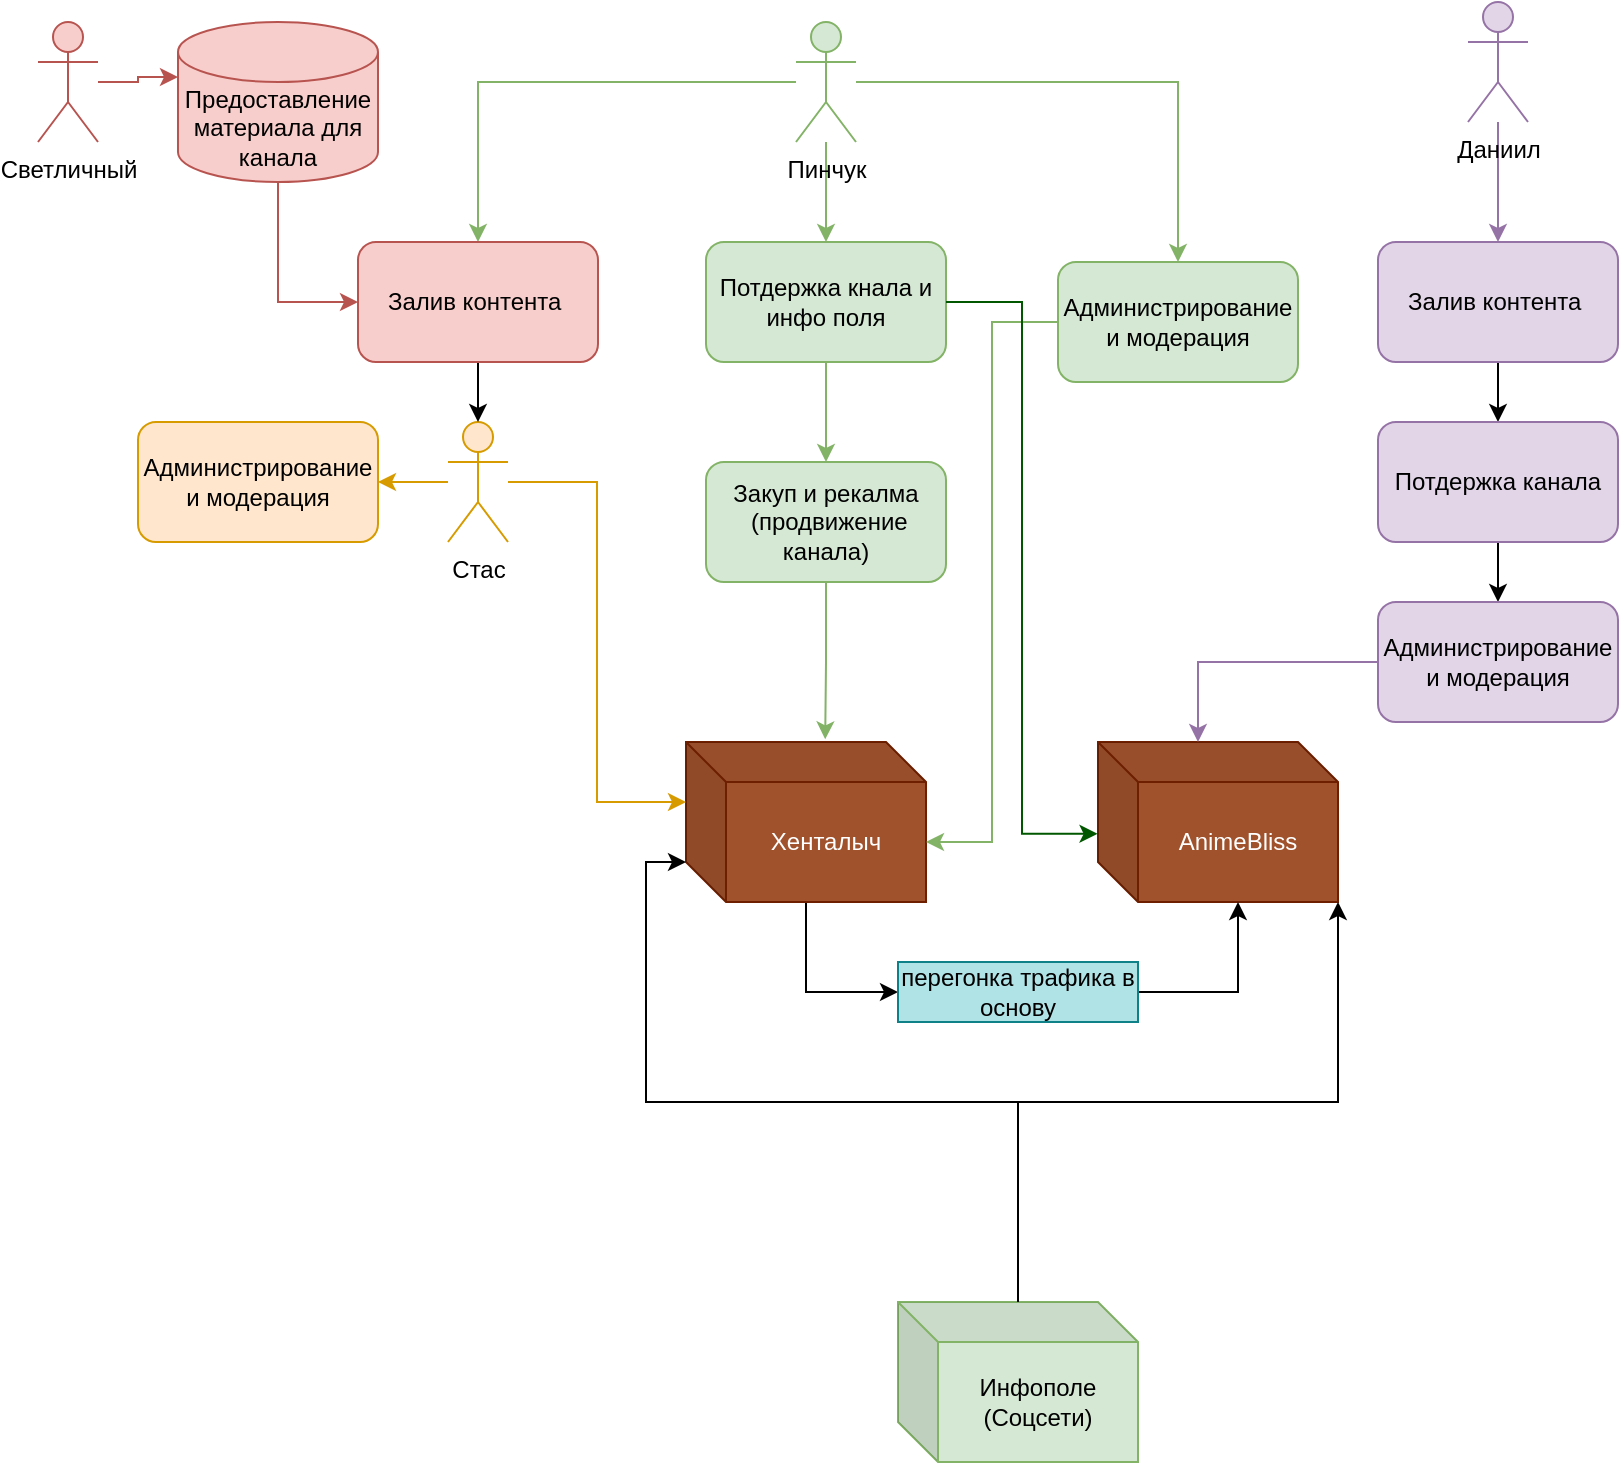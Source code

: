 <mxfile version="22.1.11" type="github">
  <diagram name="Страница — 1" id="voEt1vsImtUyQEGsYf5w">
    <mxGraphModel dx="1113" dy="594" grid="1" gridSize="10" guides="1" tooltips="1" connect="1" arrows="1" fold="1" page="1" pageScale="1" pageWidth="827" pageHeight="1169" math="0" shadow="0">
      <root>
        <mxCell id="0" />
        <mxCell id="1" parent="0" />
        <mxCell id="MgAZ0aqhwAvWHR-xZ_yk-1" value="Светличный" style="shape=umlActor;verticalLabelPosition=bottom;verticalAlign=top;html=1;outlineConnect=0;fillColor=#f8cecc;strokeColor=#b85450;" vertex="1" parent="1">
          <mxGeometry x="20" y="10" width="30" height="60" as="geometry" />
        </mxCell>
        <mxCell id="MgAZ0aqhwAvWHR-xZ_yk-26" style="edgeStyle=orthogonalEdgeStyle;rounded=0;orthogonalLoop=1;jettySize=auto;html=1;entryX=0.5;entryY=0;entryDx=0;entryDy=0;fillColor=#d5e8d4;strokeColor=#82b366;" edge="1" parent="1" source="MgAZ0aqhwAvWHR-xZ_yk-2" target="MgAZ0aqhwAvWHR-xZ_yk-15">
          <mxGeometry relative="1" as="geometry" />
        </mxCell>
        <mxCell id="MgAZ0aqhwAvWHR-xZ_yk-27" style="edgeStyle=orthogonalEdgeStyle;rounded=0;orthogonalLoop=1;jettySize=auto;html=1;entryX=0.5;entryY=0;entryDx=0;entryDy=0;fillColor=#d5e8d4;strokeColor=#82b366;" edge="1" parent="1" source="MgAZ0aqhwAvWHR-xZ_yk-2" target="MgAZ0aqhwAvWHR-xZ_yk-17">
          <mxGeometry relative="1" as="geometry" />
        </mxCell>
        <mxCell id="MgAZ0aqhwAvWHR-xZ_yk-28" style="edgeStyle=orthogonalEdgeStyle;rounded=0;orthogonalLoop=1;jettySize=auto;html=1;entryX=0.5;entryY=0;entryDx=0;entryDy=0;fillColor=#d5e8d4;strokeColor=#82b366;" edge="1" parent="1" source="MgAZ0aqhwAvWHR-xZ_yk-2" target="MgAZ0aqhwAvWHR-xZ_yk-13">
          <mxGeometry relative="1" as="geometry" />
        </mxCell>
        <mxCell id="MgAZ0aqhwAvWHR-xZ_yk-2" value="Пинчук" style="shape=umlActor;verticalLabelPosition=bottom;verticalAlign=top;html=1;outlineConnect=0;fillColor=#d5e8d4;strokeColor=#82b366;" vertex="1" parent="1">
          <mxGeometry x="399" y="10" width="30" height="60" as="geometry" />
        </mxCell>
        <mxCell id="MgAZ0aqhwAvWHR-xZ_yk-39" style="edgeStyle=orthogonalEdgeStyle;rounded=0;orthogonalLoop=1;jettySize=auto;html=1;entryX=1;entryY=0.5;entryDx=0;entryDy=0;fillColor=#ffe6cc;strokeColor=#d79b00;" edge="1" parent="1" source="MgAZ0aqhwAvWHR-xZ_yk-3" target="MgAZ0aqhwAvWHR-xZ_yk-38">
          <mxGeometry relative="1" as="geometry" />
        </mxCell>
        <mxCell id="MgAZ0aqhwAvWHR-xZ_yk-3" value="Стас" style="shape=umlActor;verticalLabelPosition=bottom;verticalAlign=top;html=1;outlineConnect=0;fillColor=#ffe6cc;strokeColor=#d79b00;" vertex="1" parent="1">
          <mxGeometry x="225" y="210" width="30" height="60" as="geometry" />
        </mxCell>
        <mxCell id="MgAZ0aqhwAvWHR-xZ_yk-9" style="edgeStyle=orthogonalEdgeStyle;rounded=0;orthogonalLoop=1;jettySize=auto;html=1;entryX=0.5;entryY=0;entryDx=0;entryDy=0;fillColor=#e1d5e7;strokeColor=#9673a6;" edge="1" parent="1" source="MgAZ0aqhwAvWHR-xZ_yk-4" target="MgAZ0aqhwAvWHR-xZ_yk-6">
          <mxGeometry relative="1" as="geometry" />
        </mxCell>
        <mxCell id="MgAZ0aqhwAvWHR-xZ_yk-4" value="Даниил" style="shape=umlActor;verticalLabelPosition=bottom;verticalAlign=top;html=1;outlineConnect=0;fillColor=#e1d5e7;strokeColor=#9673a6;" vertex="1" parent="1">
          <mxGeometry x="735" width="30" height="60" as="geometry" />
        </mxCell>
        <mxCell id="MgAZ0aqhwAvWHR-xZ_yk-10" style="edgeStyle=orthogonalEdgeStyle;rounded=0;orthogonalLoop=1;jettySize=auto;html=1;" edge="1" parent="1" source="MgAZ0aqhwAvWHR-xZ_yk-6" target="MgAZ0aqhwAvWHR-xZ_yk-7">
          <mxGeometry relative="1" as="geometry" />
        </mxCell>
        <mxCell id="MgAZ0aqhwAvWHR-xZ_yk-6" value="Залив контента&amp;nbsp;" style="rounded=1;whiteSpace=wrap;html=1;fillColor=#e1d5e7;strokeColor=#9673a6;" vertex="1" parent="1">
          <mxGeometry x="690" y="120" width="120" height="60" as="geometry" />
        </mxCell>
        <mxCell id="MgAZ0aqhwAvWHR-xZ_yk-11" style="edgeStyle=orthogonalEdgeStyle;rounded=0;orthogonalLoop=1;jettySize=auto;html=1;entryX=0.5;entryY=0;entryDx=0;entryDy=0;" edge="1" parent="1" source="MgAZ0aqhwAvWHR-xZ_yk-7" target="MgAZ0aqhwAvWHR-xZ_yk-8">
          <mxGeometry relative="1" as="geometry" />
        </mxCell>
        <mxCell id="MgAZ0aqhwAvWHR-xZ_yk-7" value="Потдержка канала" style="rounded=1;whiteSpace=wrap;html=1;fillColor=#e1d5e7;strokeColor=#9673a6;" vertex="1" parent="1">
          <mxGeometry x="690" y="210" width="120" height="60" as="geometry" />
        </mxCell>
        <mxCell id="MgAZ0aqhwAvWHR-xZ_yk-8" value="Администрирование и модерация" style="rounded=1;whiteSpace=wrap;html=1;fillColor=#e1d5e7;strokeColor=#9673a6;" vertex="1" parent="1">
          <mxGeometry x="690" y="300" width="120" height="60" as="geometry" />
        </mxCell>
        <mxCell id="MgAZ0aqhwAvWHR-xZ_yk-29" style="edgeStyle=orthogonalEdgeStyle;rounded=0;orthogonalLoop=1;jettySize=auto;html=1;" edge="1" parent="1" source="MgAZ0aqhwAvWHR-xZ_yk-13" target="MgAZ0aqhwAvWHR-xZ_yk-3">
          <mxGeometry relative="1" as="geometry" />
        </mxCell>
        <mxCell id="MgAZ0aqhwAvWHR-xZ_yk-13" value="Залив контента&amp;nbsp;" style="rounded=1;whiteSpace=wrap;html=1;fillColor=#f8cecc;strokeColor=#b85450;" vertex="1" parent="1">
          <mxGeometry x="180" y="120" width="120" height="60" as="geometry" />
        </mxCell>
        <mxCell id="MgAZ0aqhwAvWHR-xZ_yk-32" style="edgeStyle=orthogonalEdgeStyle;rounded=0;orthogonalLoop=1;jettySize=auto;html=1;entryX=0.5;entryY=0;entryDx=0;entryDy=0;fillColor=#d5e8d4;strokeColor=#82b366;" edge="1" parent="1" source="MgAZ0aqhwAvWHR-xZ_yk-15" target="MgAZ0aqhwAvWHR-xZ_yk-31">
          <mxGeometry relative="1" as="geometry" />
        </mxCell>
        <mxCell id="MgAZ0aqhwAvWHR-xZ_yk-15" value="Потдержка кнала и инфо поля" style="rounded=1;whiteSpace=wrap;html=1;fillColor=#d5e8d4;strokeColor=#82b366;" vertex="1" parent="1">
          <mxGeometry x="354" y="120" width="120" height="60" as="geometry" />
        </mxCell>
        <mxCell id="MgAZ0aqhwAvWHR-xZ_yk-17" value="Администрирование и модерация" style="rounded=1;whiteSpace=wrap;html=1;fillColor=#d5e8d4;strokeColor=#82b366;" vertex="1" parent="1">
          <mxGeometry x="530" y="130" width="120" height="60" as="geometry" />
        </mxCell>
        <mxCell id="MgAZ0aqhwAvWHR-xZ_yk-18" value="AnimeBliss" style="shape=cube;whiteSpace=wrap;html=1;boundedLbl=1;backgroundOutline=1;darkOpacity=0.05;darkOpacity2=0.1;fillColor=#a0522d;fontColor=#ffffff;strokeColor=#6D1F00;" vertex="1" parent="1">
          <mxGeometry x="550" y="370" width="120" height="80" as="geometry" />
        </mxCell>
        <mxCell id="MgAZ0aqhwAvWHR-xZ_yk-49" style="edgeStyle=orthogonalEdgeStyle;rounded=0;orthogonalLoop=1;jettySize=auto;html=1;entryX=0;entryY=0.5;entryDx=0;entryDy=0;" edge="1" parent="1" source="MgAZ0aqhwAvWHR-xZ_yk-19" target="MgAZ0aqhwAvWHR-xZ_yk-48">
          <mxGeometry relative="1" as="geometry" />
        </mxCell>
        <mxCell id="MgAZ0aqhwAvWHR-xZ_yk-19" value="Хенталыч" style="shape=cube;whiteSpace=wrap;html=1;boundedLbl=1;backgroundOutline=1;darkOpacity=0.05;darkOpacity2=0.1;fillColor=#a0522d;strokeColor=#6D1F00;fontColor=#ffffff;" vertex="1" parent="1">
          <mxGeometry x="344" y="370" width="120" height="80" as="geometry" />
        </mxCell>
        <mxCell id="MgAZ0aqhwAvWHR-xZ_yk-20" value="Инфополе&lt;br&gt;(Соцсети)" style="shape=cube;whiteSpace=wrap;html=1;boundedLbl=1;backgroundOutline=1;darkOpacity=0.05;darkOpacity2=0.1;fillColor=#d5e8d4;strokeColor=#82b366;" vertex="1" parent="1">
          <mxGeometry x="450" y="650" width="120" height="80" as="geometry" />
        </mxCell>
        <mxCell id="MgAZ0aqhwAvWHR-xZ_yk-21" style="edgeStyle=orthogonalEdgeStyle;rounded=0;orthogonalLoop=1;jettySize=auto;html=1;entryX=0;entryY=0;entryDx=50;entryDy=0;entryPerimeter=0;fillColor=#e1d5e7;strokeColor=#9673a6;" edge="1" parent="1" source="MgAZ0aqhwAvWHR-xZ_yk-8" target="MgAZ0aqhwAvWHR-xZ_yk-18">
          <mxGeometry relative="1" as="geometry" />
        </mxCell>
        <mxCell id="MgAZ0aqhwAvWHR-xZ_yk-31" value="Закуп и рекалма&lt;br&gt;&amp;nbsp;(продвижение канала)" style="rounded=1;whiteSpace=wrap;html=1;fillColor=#d5e8d4;strokeColor=#82b366;" vertex="1" parent="1">
          <mxGeometry x="354" y="230" width="120" height="60" as="geometry" />
        </mxCell>
        <mxCell id="MgAZ0aqhwAvWHR-xZ_yk-33" style="edgeStyle=orthogonalEdgeStyle;rounded=0;orthogonalLoop=1;jettySize=auto;html=1;entryX=0.58;entryY=-0.017;entryDx=0;entryDy=0;entryPerimeter=0;fillColor=#d5e8d4;strokeColor=#82b366;" edge="1" parent="1" source="MgAZ0aqhwAvWHR-xZ_yk-31" target="MgAZ0aqhwAvWHR-xZ_yk-19">
          <mxGeometry relative="1" as="geometry" />
        </mxCell>
        <mxCell id="MgAZ0aqhwAvWHR-xZ_yk-34" style="edgeStyle=orthogonalEdgeStyle;rounded=0;orthogonalLoop=1;jettySize=auto;html=1;entryX=0;entryY=0;entryDx=120;entryDy=50;entryPerimeter=0;fillColor=#d5e8d4;strokeColor=#82b366;" edge="1" parent="1" source="MgAZ0aqhwAvWHR-xZ_yk-17" target="MgAZ0aqhwAvWHR-xZ_yk-19">
          <mxGeometry relative="1" as="geometry" />
        </mxCell>
        <mxCell id="MgAZ0aqhwAvWHR-xZ_yk-35" style="edgeStyle=orthogonalEdgeStyle;rounded=0;orthogonalLoop=1;jettySize=auto;html=1;entryX=0;entryY=0;entryDx=0;entryDy=30;entryPerimeter=0;fillColor=#ffe6cc;strokeColor=#d79b00;" edge="1" parent="1" source="MgAZ0aqhwAvWHR-xZ_yk-3" target="MgAZ0aqhwAvWHR-xZ_yk-19">
          <mxGeometry relative="1" as="geometry" />
        </mxCell>
        <mxCell id="MgAZ0aqhwAvWHR-xZ_yk-37" style="edgeStyle=orthogonalEdgeStyle;rounded=0;orthogonalLoop=1;jettySize=auto;html=1;entryX=-0.002;entryY=0.574;entryDx=0;entryDy=0;entryPerimeter=0;fillColor=#008a00;strokeColor=#005700;" edge="1" parent="1" source="MgAZ0aqhwAvWHR-xZ_yk-15" target="MgAZ0aqhwAvWHR-xZ_yk-18">
          <mxGeometry relative="1" as="geometry" />
        </mxCell>
        <mxCell id="MgAZ0aqhwAvWHR-xZ_yk-38" value="Администрирование и модерация" style="rounded=1;whiteSpace=wrap;html=1;fillColor=#ffe6cc;strokeColor=#d79b00;" vertex="1" parent="1">
          <mxGeometry x="70" y="210" width="120" height="60" as="geometry" />
        </mxCell>
        <mxCell id="MgAZ0aqhwAvWHR-xZ_yk-43" style="edgeStyle=orthogonalEdgeStyle;rounded=0;orthogonalLoop=1;jettySize=auto;html=1;entryX=0;entryY=0.5;entryDx=0;entryDy=0;fillColor=#f8cecc;strokeColor=#b85450;" edge="1" parent="1" source="MgAZ0aqhwAvWHR-xZ_yk-41" target="MgAZ0aqhwAvWHR-xZ_yk-13">
          <mxGeometry relative="1" as="geometry" />
        </mxCell>
        <mxCell id="MgAZ0aqhwAvWHR-xZ_yk-41" value="Предоставление материала для канала" style="shape=cylinder3;whiteSpace=wrap;html=1;boundedLbl=1;backgroundOutline=1;size=15;fillColor=#f8cecc;strokeColor=#b85450;" vertex="1" parent="1">
          <mxGeometry x="90" y="10" width="100" height="80" as="geometry" />
        </mxCell>
        <mxCell id="MgAZ0aqhwAvWHR-xZ_yk-42" style="edgeStyle=orthogonalEdgeStyle;rounded=0;orthogonalLoop=1;jettySize=auto;html=1;entryX=0;entryY=0;entryDx=0;entryDy=27.5;entryPerimeter=0;fillColor=#f8cecc;strokeColor=#b85450;" edge="1" parent="1" source="MgAZ0aqhwAvWHR-xZ_yk-1" target="MgAZ0aqhwAvWHR-xZ_yk-41">
          <mxGeometry relative="1" as="geometry" />
        </mxCell>
        <mxCell id="MgAZ0aqhwAvWHR-xZ_yk-44" style="edgeStyle=orthogonalEdgeStyle;rounded=0;orthogonalLoop=1;jettySize=auto;html=1;entryX=0;entryY=0;entryDx=0;entryDy=60;entryPerimeter=0;" edge="1" parent="1" source="MgAZ0aqhwAvWHR-xZ_yk-20" target="MgAZ0aqhwAvWHR-xZ_yk-19">
          <mxGeometry relative="1" as="geometry" />
        </mxCell>
        <mxCell id="MgAZ0aqhwAvWHR-xZ_yk-45" style="edgeStyle=orthogonalEdgeStyle;rounded=0;orthogonalLoop=1;jettySize=auto;html=1;entryX=1;entryY=1;entryDx=0;entryDy=0;entryPerimeter=0;" edge="1" parent="1" source="MgAZ0aqhwAvWHR-xZ_yk-20" target="MgAZ0aqhwAvWHR-xZ_yk-18">
          <mxGeometry relative="1" as="geometry" />
        </mxCell>
        <mxCell id="MgAZ0aqhwAvWHR-xZ_yk-55" style="edgeStyle=orthogonalEdgeStyle;rounded=0;orthogonalLoop=1;jettySize=auto;html=1;entryX=0;entryY=0;entryDx=70;entryDy=80;entryPerimeter=0;exitX=1;exitY=0.5;exitDx=0;exitDy=0;" edge="1" parent="1" source="MgAZ0aqhwAvWHR-xZ_yk-48" target="MgAZ0aqhwAvWHR-xZ_yk-18">
          <mxGeometry relative="1" as="geometry">
            <mxPoint x="620" y="480" as="targetPoint" />
          </mxGeometry>
        </mxCell>
        <mxCell id="MgAZ0aqhwAvWHR-xZ_yk-48" value="перегонка трафика в основу" style="rounded=0;whiteSpace=wrap;html=1;fillColor=#b0e3e6;strokeColor=#0e8088;" vertex="1" parent="1">
          <mxGeometry x="450" y="480" width="120" height="30" as="geometry" />
        </mxCell>
      </root>
    </mxGraphModel>
  </diagram>
</mxfile>
